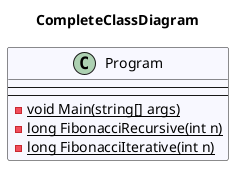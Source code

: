 @startuml CompleteClassDiagram
title CompleteClassDiagram
 class Program #GhostWhite {
---
---
- {static} void Main(string[] args)
- {static} long FibonacciRecursive(int n)
- {static} long FibonacciIterative(int n)
}
@enduml
